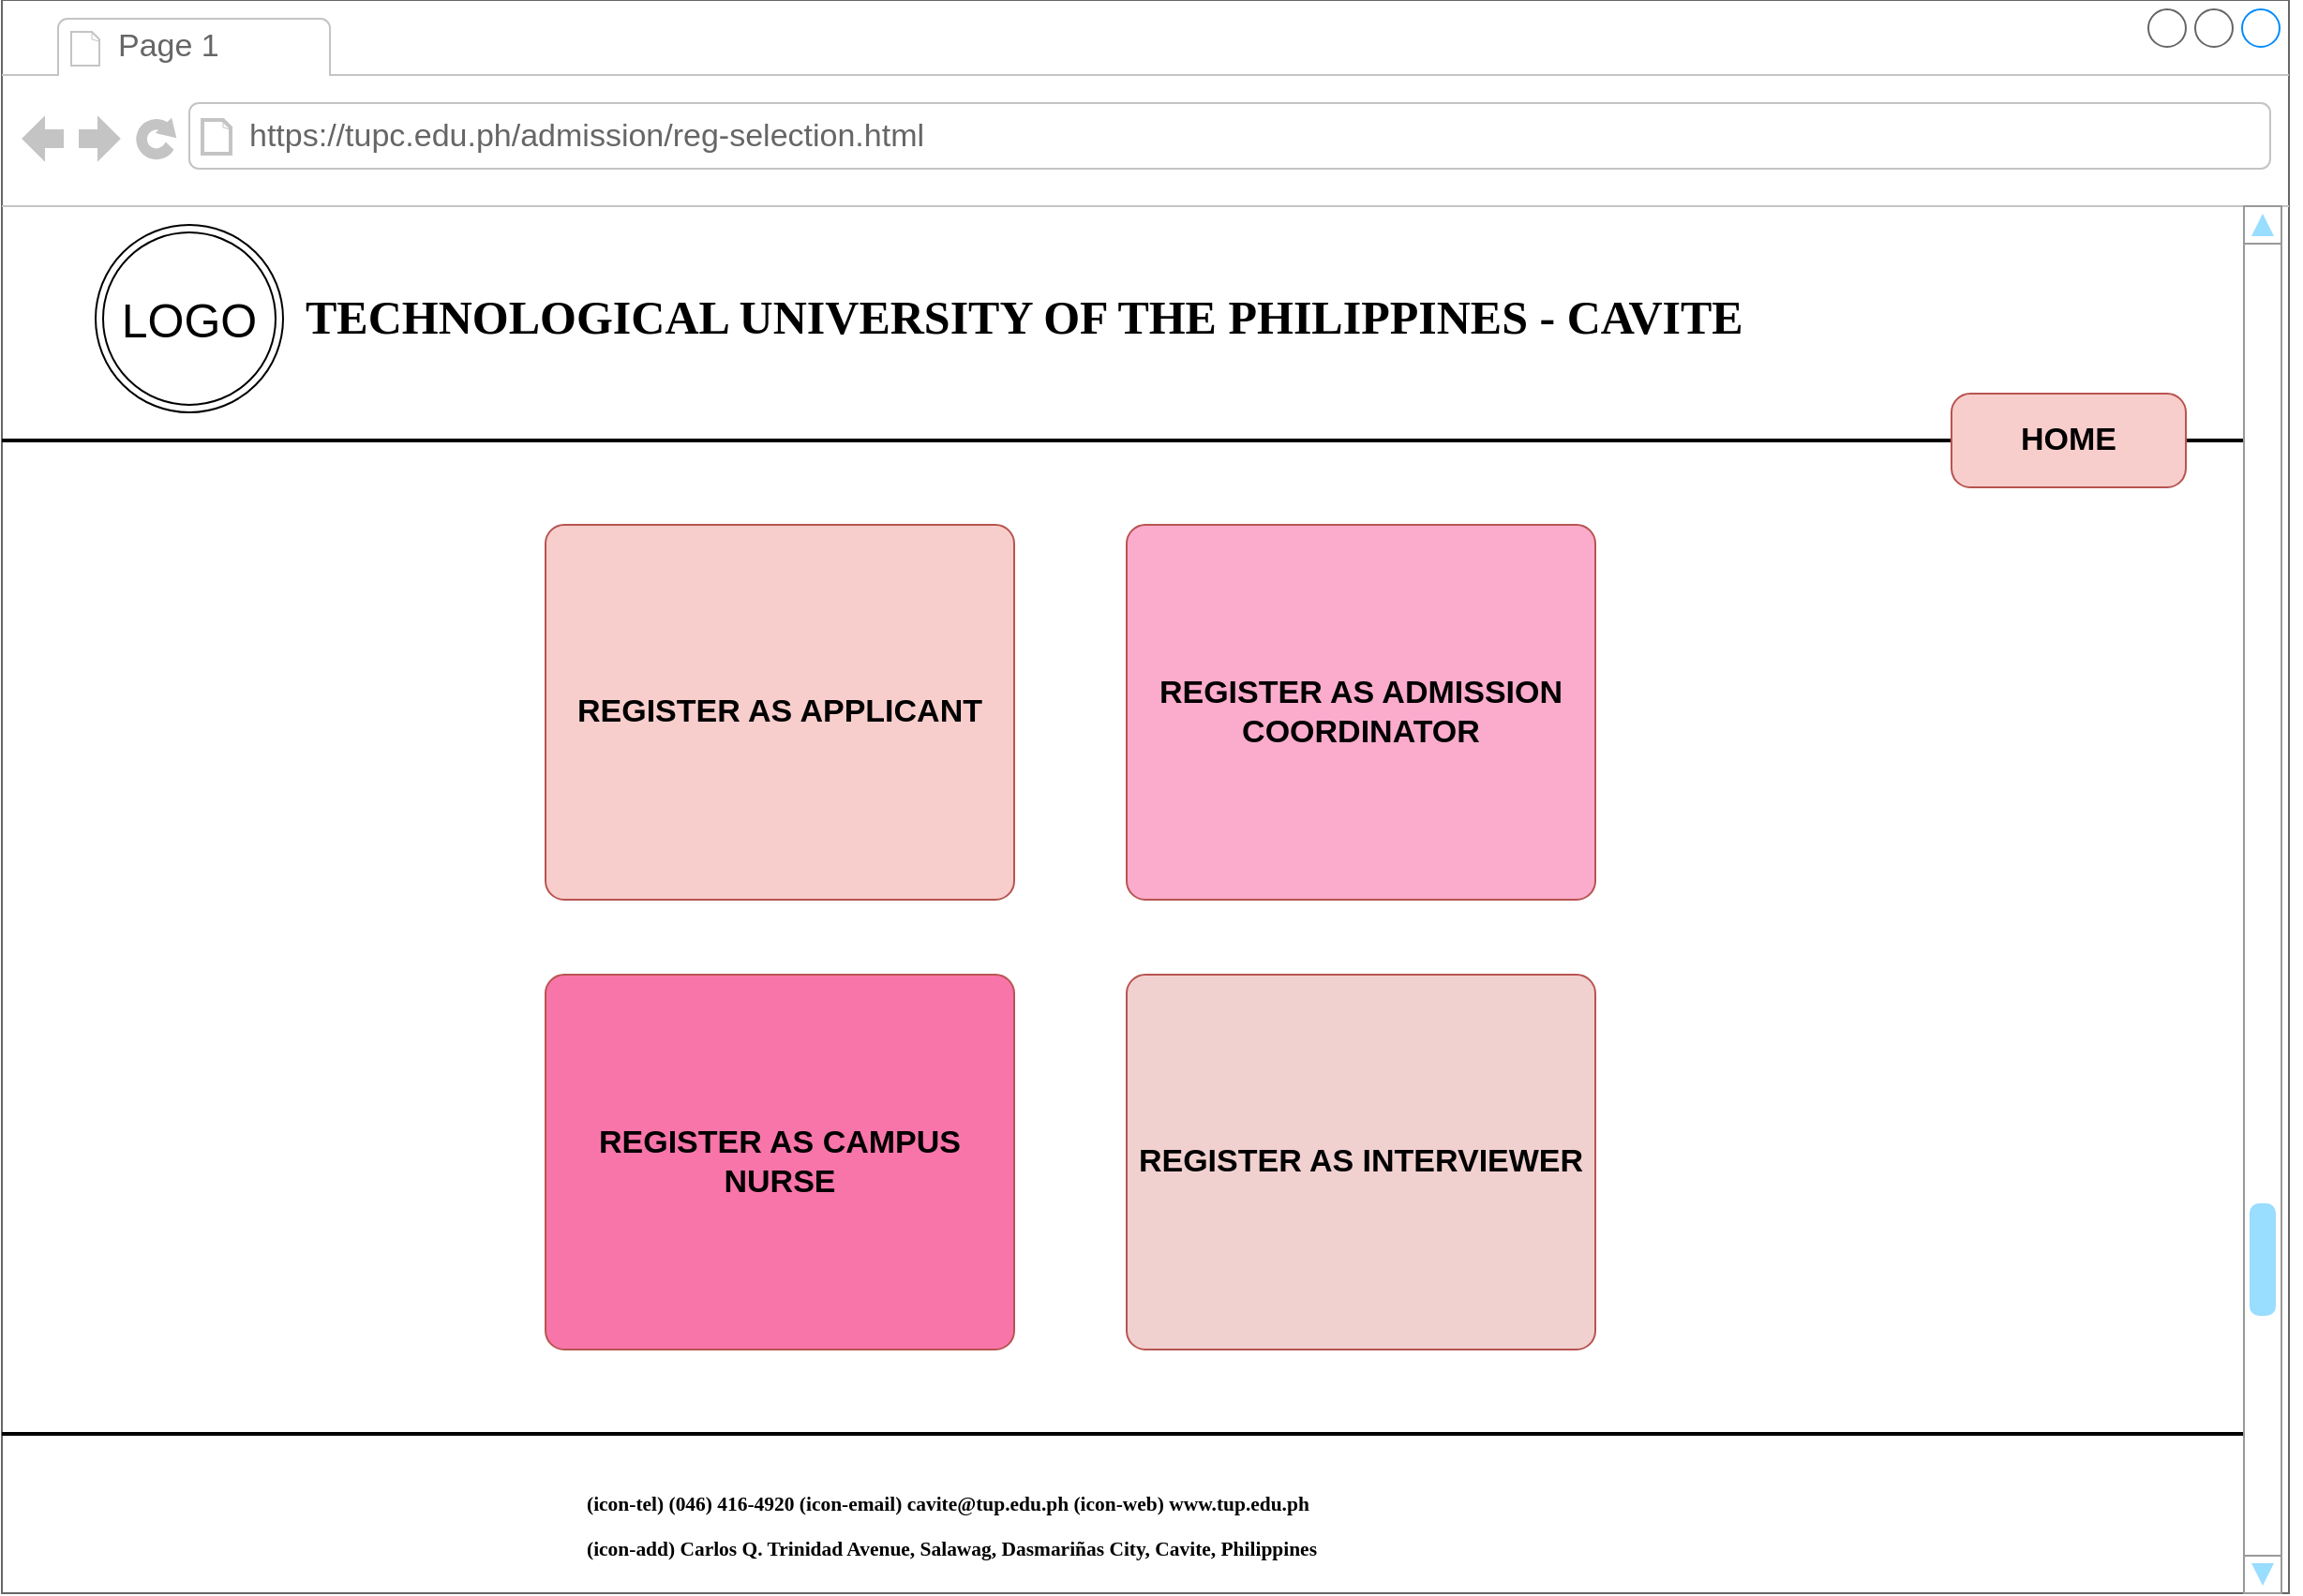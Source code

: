 <mxfile version="15.5.9" type="device"><diagram id="Zcj-jVnqPQC6S4esK5yV" name="Page-1"><mxGraphModel dx="2297" dy="1772" grid="1" gridSize="10" guides="1" tooltips="1" connect="1" arrows="1" fold="1" page="1" pageScale="1" pageWidth="850" pageHeight="1100" math="0" shadow="0"><root><mxCell id="0"/><mxCell id="1" parent="0"/><mxCell id="J6tPYksGSkVdyVDNswxc-1" value="" style="strokeWidth=1;shadow=0;dashed=0;align=center;html=1;shape=mxgraph.mockup.containers.browserWindow;rSize=0;strokeColor=none;strokeColor2=#008cff;strokeColor3=#c4c4c4;mainText=,;recursiveResize=0;fontSize=25;fillColor=none;" parent="1" vertex="1"><mxGeometry x="-360" y="-30" width="1220" height="850" as="geometry"/></mxCell><mxCell id="J6tPYksGSkVdyVDNswxc-2" value="" style="line;strokeWidth=2;html=1;fontSize=25;" parent="J6tPYksGSkVdyVDNswxc-1" vertex="1"><mxGeometry y="760" width="1210" height="10" as="geometry"/></mxCell><mxCell id="J6tPYksGSkVdyVDNswxc-3" value="Page 1" style="strokeWidth=1;shadow=0;dashed=0;align=center;html=1;shape=mxgraph.mockup.containers.anchor;fontSize=17;fontColor=#666666;align=left;" parent="J6tPYksGSkVdyVDNswxc-1" vertex="1"><mxGeometry x="60" y="12" width="110" height="26" as="geometry"/></mxCell><mxCell id="J6tPYksGSkVdyVDNswxc-4" value="https://tupc.edu.ph/admission/reg-selection.html" style="strokeWidth=1;shadow=0;dashed=0;align=center;html=1;shape=mxgraph.mockup.containers.anchor;rSize=0;fontSize=17;fontColor=#666666;align=left;" parent="J6tPYksGSkVdyVDNswxc-1" vertex="1"><mxGeometry x="130" y="60" width="250" height="26" as="geometry"/></mxCell><mxCell id="J6tPYksGSkVdyVDNswxc-5" value="&lt;h1&gt;&lt;b&gt;&lt;font style=&quot;font-size: 25px&quot;&gt;TECHNOLOGICAL UNIVERSITY OF THE PHILIPPINES - CAVITE&lt;/font&gt;&lt;/b&gt;&lt;/h1&gt;" style="text;html=1;points=[];align=left;verticalAlign=top;spacingTop=-4;fontSize=14;fontFamily=Verdana" parent="J6tPYksGSkVdyVDNswxc-1" vertex="1"><mxGeometry x="160" y="130" width="540" height="60" as="geometry"/></mxCell><mxCell id="J6tPYksGSkVdyVDNswxc-6" value="LOGO" style="ellipse;shape=doubleEllipse;whiteSpace=wrap;html=1;fontSize=25;" parent="J6tPYksGSkVdyVDNswxc-1" vertex="1"><mxGeometry x="50" y="120" width="100" height="100" as="geometry"/></mxCell><mxCell id="J6tPYksGSkVdyVDNswxc-7" value="" style="line;strokeWidth=2;html=1;fontSize=25;" parent="J6tPYksGSkVdyVDNswxc-1" vertex="1"><mxGeometry y="230" width="1210" height="10" as="geometry"/></mxCell><mxCell id="J6tPYksGSkVdyVDNswxc-8" value="" style="verticalLabelPosition=bottom;shadow=0;dashed=0;align=center;html=1;verticalAlign=top;strokeWidth=1;shape=mxgraph.mockup.navigation.scrollBar;strokeColor=#999999;barPos=20;fillColor2=#99ddff;strokeColor2=none;direction=north;fontSize=25;" parent="J6tPYksGSkVdyVDNswxc-1" vertex="1"><mxGeometry x="1196" y="110" width="30" height="740" as="geometry"/></mxCell><mxCell id="J6tPYksGSkVdyVDNswxc-9" value="&lt;span style=&quot;font-family: &amp;#34;euphemia&amp;#34; ; font-size: 10.72px ; font-weight: 700&quot;&gt;(icon-tel) (046) 416-4920 (icon-email) cavite@tup.edu.ph (icon-web) www.tup.edu.ph&lt;br&gt;&lt;/span&gt;&lt;span style=&quot;font-family: &amp;#34;euphemia&amp;#34; ; font-size: 10.72px ; font-weight: 700&quot;&gt;(icon-add) Carlos Q. Trinidad Avenue, Salawag, Dasmariñas City, Cavite, Philippines&lt;/span&gt;&lt;span style=&quot;font-family: &amp;#34;euphemia&amp;#34; ; font-size: 10.72px ; font-weight: 700&quot;&gt;&lt;br&gt;&lt;/span&gt;" style="rounded=0;whiteSpace=wrap;html=1;fontSize=20;strokeWidth=1;fillColor=none;align=left;verticalAlign=top;strokeColor=none;" parent="J6tPYksGSkVdyVDNswxc-1" vertex="1"><mxGeometry x="310" y="780" width="480" height="60" as="geometry"/></mxCell><mxCell id="J6tPYksGSkVdyVDNswxc-10" value="REGISTER AS APPLICANT" style="strokeWidth=1;shadow=0;dashed=0;align=center;html=1;shape=mxgraph.mockup.buttons.button;strokeColor=#b85450;mainText=;buttonStyle=round;fontSize=17;fontStyle=1;fillColor=#f8cecc;whiteSpace=wrap;" parent="J6tPYksGSkVdyVDNswxc-1" vertex="1"><mxGeometry x="290" y="280" width="250" height="200" as="geometry"/></mxCell><mxCell id="J6tPYksGSkVdyVDNswxc-11" value="REGISTER AS ADMISSION&lt;br&gt;COORDINATOR" style="strokeWidth=1;shadow=0;dashed=0;align=center;html=1;shape=mxgraph.mockup.buttons.button;strokeColor=#b85450;mainText=;buttonStyle=round;fontSize=17;fontStyle=1;fillColor=#FBACCC;whiteSpace=wrap;" parent="J6tPYksGSkVdyVDNswxc-1" vertex="1"><mxGeometry x="600" y="280" width="250" height="200" as="geometry"/></mxCell><mxCell id="J6tPYksGSkVdyVDNswxc-12" value="REGISTER AS CAMPUS NURSE" style="strokeWidth=1;shadow=0;dashed=0;align=center;html=1;shape=mxgraph.mockup.buttons.button;strokeColor=#b85450;mainText=;buttonStyle=round;fontSize=17;fontStyle=1;fillColor=#F875AA;whiteSpace=wrap;" parent="J6tPYksGSkVdyVDNswxc-1" vertex="1"><mxGeometry x="290" y="520" width="250" height="200" as="geometry"/></mxCell><mxCell id="J6tPYksGSkVdyVDNswxc-13" value="REGISTER AS INTERVIEWER" style="strokeWidth=1;shadow=0;dashed=0;align=center;html=1;shape=mxgraph.mockup.buttons.button;strokeColor=#b85450;mainText=;buttonStyle=round;fontSize=17;fontStyle=1;fillColor=#F1D1D0;whiteSpace=wrap;" parent="J6tPYksGSkVdyVDNswxc-1" vertex="1"><mxGeometry x="600" y="520" width="250" height="200" as="geometry"/></mxCell><mxCell id="J6tPYksGSkVdyVDNswxc-14" value="HOME" style="strokeWidth=1;shadow=0;dashed=0;align=center;html=1;shape=mxgraph.mockup.buttons.button;strokeColor=#b85450;mainText=;buttonStyle=round;fontSize=17;fontStyle=1;fillColor=#f8cecc;whiteSpace=wrap;" parent="J6tPYksGSkVdyVDNswxc-1" vertex="1"><mxGeometry x="1040" y="210" width="125" height="50" as="geometry"/></mxCell></root></mxGraphModel></diagram></mxfile>